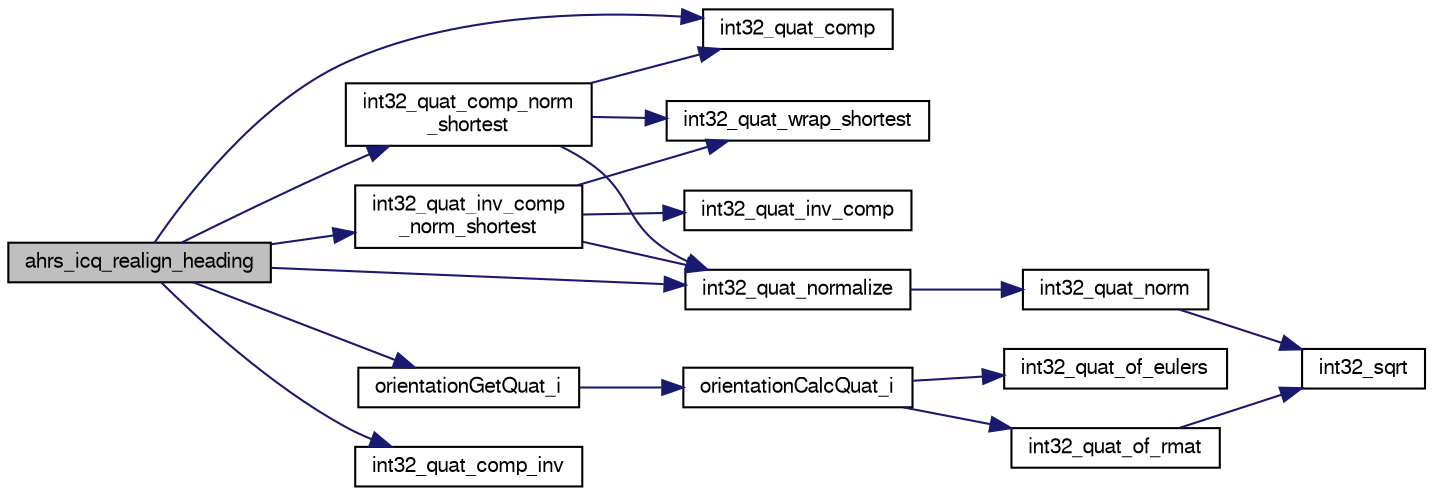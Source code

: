 digraph "ahrs_icq_realign_heading"
{
  edge [fontname="FreeSans",fontsize="10",labelfontname="FreeSans",labelfontsize="10"];
  node [fontname="FreeSans",fontsize="10",shape=record];
  rankdir="LR";
  Node1 [label="ahrs_icq_realign_heading",height=0.2,width=0.4,color="black", fillcolor="grey75", style="filled", fontcolor="black"];
  Node1 -> Node2 [color="midnightblue",fontsize="10",style="solid",fontname="FreeSans"];
  Node2 [label="int32_quat_comp",height=0.2,width=0.4,color="black", fillcolor="white", style="filled",URL="$group__math__algebra__int.html#ga04fe6ffb1b86afc85f91b2a07e224739",tooltip="Composition (multiplication) of two quaternions. "];
  Node1 -> Node3 [color="midnightblue",fontsize="10",style="solid",fontname="FreeSans"];
  Node3 [label="int32_quat_comp_inv",height=0.2,width=0.4,color="black", fillcolor="white", style="filled",URL="$group__math__algebra__int.html#ga6102185fc581099e1e256c3df37fd08d",tooltip="Composition (multiplication) of two quaternions. "];
  Node1 -> Node4 [color="midnightblue",fontsize="10",style="solid",fontname="FreeSans"];
  Node4 [label="int32_quat_comp_norm\l_shortest",height=0.2,width=0.4,color="black", fillcolor="white", style="filled",URL="$group__math__algebra__int.html#ga375ede60f5f4419d92fa4cb901c6691a",tooltip="Composition (multiplication) of two quaternions with normalization. "];
  Node4 -> Node2 [color="midnightblue",fontsize="10",style="solid",fontname="FreeSans"];
  Node4 -> Node5 [color="midnightblue",fontsize="10",style="solid",fontname="FreeSans"];
  Node5 [label="int32_quat_wrap_shortest",height=0.2,width=0.4,color="black", fillcolor="white", style="filled",URL="$group__math__algebra__int.html#ga7af214127cdc156466db26fd3497ce84"];
  Node4 -> Node6 [color="midnightblue",fontsize="10",style="solid",fontname="FreeSans"];
  Node6 [label="int32_quat_normalize",height=0.2,width=0.4,color="black", fillcolor="white", style="filled",URL="$group__math__algebra__int.html#ga00267cacb602945fc6cfb054492460fa",tooltip="normalize a quaternion inplace "];
  Node6 -> Node7 [color="midnightblue",fontsize="10",style="solid",fontname="FreeSans"];
  Node7 [label="int32_quat_norm",height=0.2,width=0.4,color="black", fillcolor="white", style="filled",URL="$group__math__algebra__int.html#ga1dac7ce8c769898ccda119edb55f52ef",tooltip="Norm of a quaternion. "];
  Node7 -> Node8 [color="midnightblue",fontsize="10",style="solid",fontname="FreeSans"];
  Node8 [label="int32_sqrt",height=0.2,width=0.4,color="black", fillcolor="white", style="filled",URL="$group__math__algebra__int.html#ga4f101a6e0a22ac1b90f36fe8bf97d702"];
  Node1 -> Node9 [color="midnightblue",fontsize="10",style="solid",fontname="FreeSans"];
  Node9 [label="int32_quat_inv_comp\l_norm_shortest",height=0.2,width=0.4,color="black", fillcolor="white", style="filled",URL="$group__math__algebra__int.html#ga55444a63fb6a2dcbec76a23443aea1de",tooltip="Composition (multiplication) of two quaternions with normalization. "];
  Node9 -> Node10 [color="midnightblue",fontsize="10",style="solid",fontname="FreeSans"];
  Node10 [label="int32_quat_inv_comp",height=0.2,width=0.4,color="black", fillcolor="white", style="filled",URL="$group__math__algebra__int.html#gae4cd7dd8ca63cfe3aed0eb7c3857ac9a",tooltip="Composition (multiplication) of two quaternions. "];
  Node9 -> Node5 [color="midnightblue",fontsize="10",style="solid",fontname="FreeSans"];
  Node9 -> Node6 [color="midnightblue",fontsize="10",style="solid",fontname="FreeSans"];
  Node1 -> Node6 [color="midnightblue",fontsize="10",style="solid",fontname="FreeSans"];
  Node1 -> Node11 [color="midnightblue",fontsize="10",style="solid",fontname="FreeSans"];
  Node11 [label="orientationGetQuat_i",height=0.2,width=0.4,color="black", fillcolor="white", style="filled",URL="$group__math__orientation__representation.html#ga86b153b2106a638cef8e314125c47306",tooltip="Get vehicle body attitude quaternion (int). "];
  Node11 -> Node12 [color="midnightblue",fontsize="10",style="solid",fontname="FreeSans"];
  Node12 [label="orientationCalcQuat_i",height=0.2,width=0.4,color="black", fillcolor="white", style="filled",URL="$group__math__orientation__representation.html#gaa411e2093feec3fef9e18c4a52b74c38"];
  Node12 -> Node13 [color="midnightblue",fontsize="10",style="solid",fontname="FreeSans"];
  Node13 [label="int32_quat_of_rmat",height=0.2,width=0.4,color="black", fillcolor="white", style="filled",URL="$group__math__algebra__int.html#ga492c7dfcb9089c8bdb0d20d89089b542",tooltip="Quaternion from rotation matrix. "];
  Node13 -> Node8 [color="midnightblue",fontsize="10",style="solid",fontname="FreeSans"];
  Node12 -> Node14 [color="midnightblue",fontsize="10",style="solid",fontname="FreeSans"];
  Node14 [label="int32_quat_of_eulers",height=0.2,width=0.4,color="black", fillcolor="white", style="filled",URL="$group__math__algebra__int.html#gab3d8478211bf7da23d2345e8eae43fc8",tooltip="Quaternion from Euler angles. "];
}
